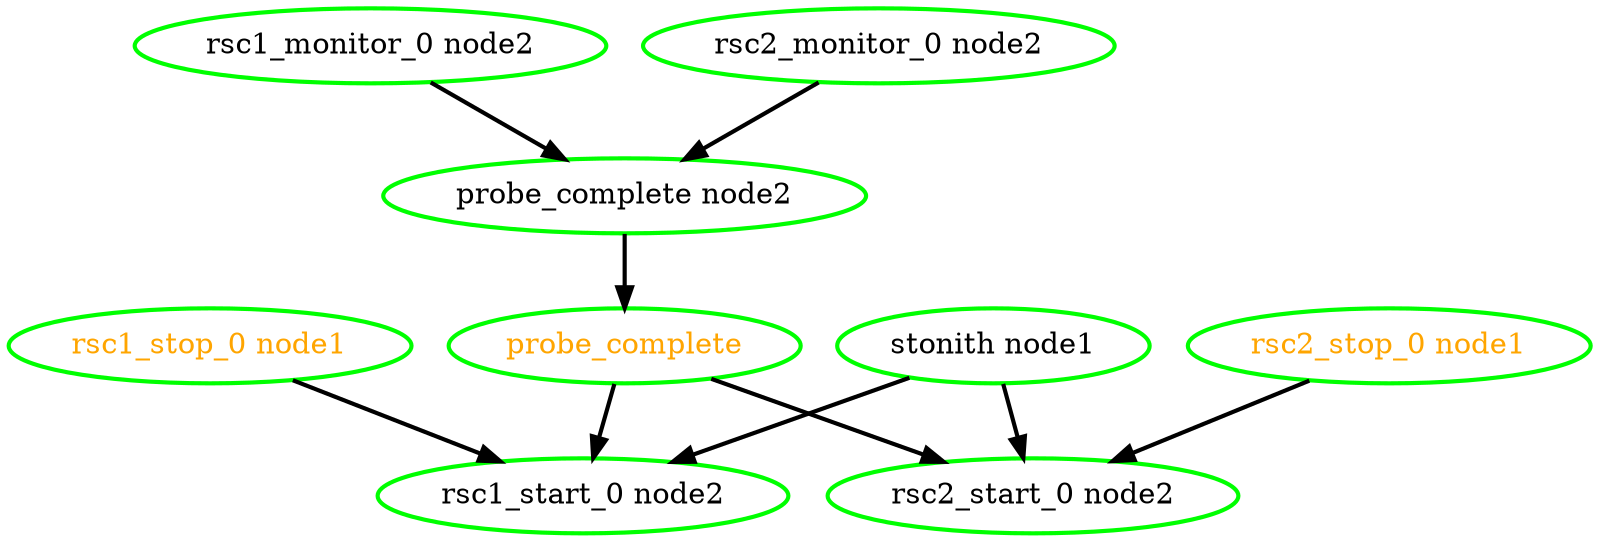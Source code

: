 digraph "g" {
	size = "30,30"
"rsc1_stop_0 node1" [ style=bold color="green" fontcolor="orange" ]
"probe_complete" [ style=bold color="green" fontcolor="orange" ]
"probe_complete node2" [ style=bold color="green" fontcolor="black" ]
"rsc1_monitor_0 node2" [ style=bold color="green" fontcolor="black" ]
"rsc2_monitor_0 node2" [ style=bold color="green" fontcolor="black" ]
"rsc1_start_0 node2" [ style=bold color="green" fontcolor="black" ]
"rsc2_stop_0 node1" [ style=bold color="green" fontcolor="orange" ]
"rsc2_start_0 node2" [ style=bold color="green" fontcolor="black" ]
"stonith node1" [ style=bold color="green" fontcolor="black" ]
"probe_complete node2" -> "probe_complete" [ style = bold]
"rsc1_monitor_0 node2" -> "probe_complete node2" [ style = bold]
"rsc2_monitor_0 node2" -> "probe_complete node2" [ style = bold]
"rsc1_stop_0 node1" -> "rsc1_start_0 node2" [ style = bold]
"probe_complete" -> "rsc1_start_0 node2" [ style = bold]
"stonith node1" -> "rsc1_start_0 node2" [ style = bold]
"probe_complete" -> "rsc2_start_0 node2" [ style = bold]
"rsc2_stop_0 node1" -> "rsc2_start_0 node2" [ style = bold]
"stonith node1" -> "rsc2_start_0 node2" [ style = bold]
}
